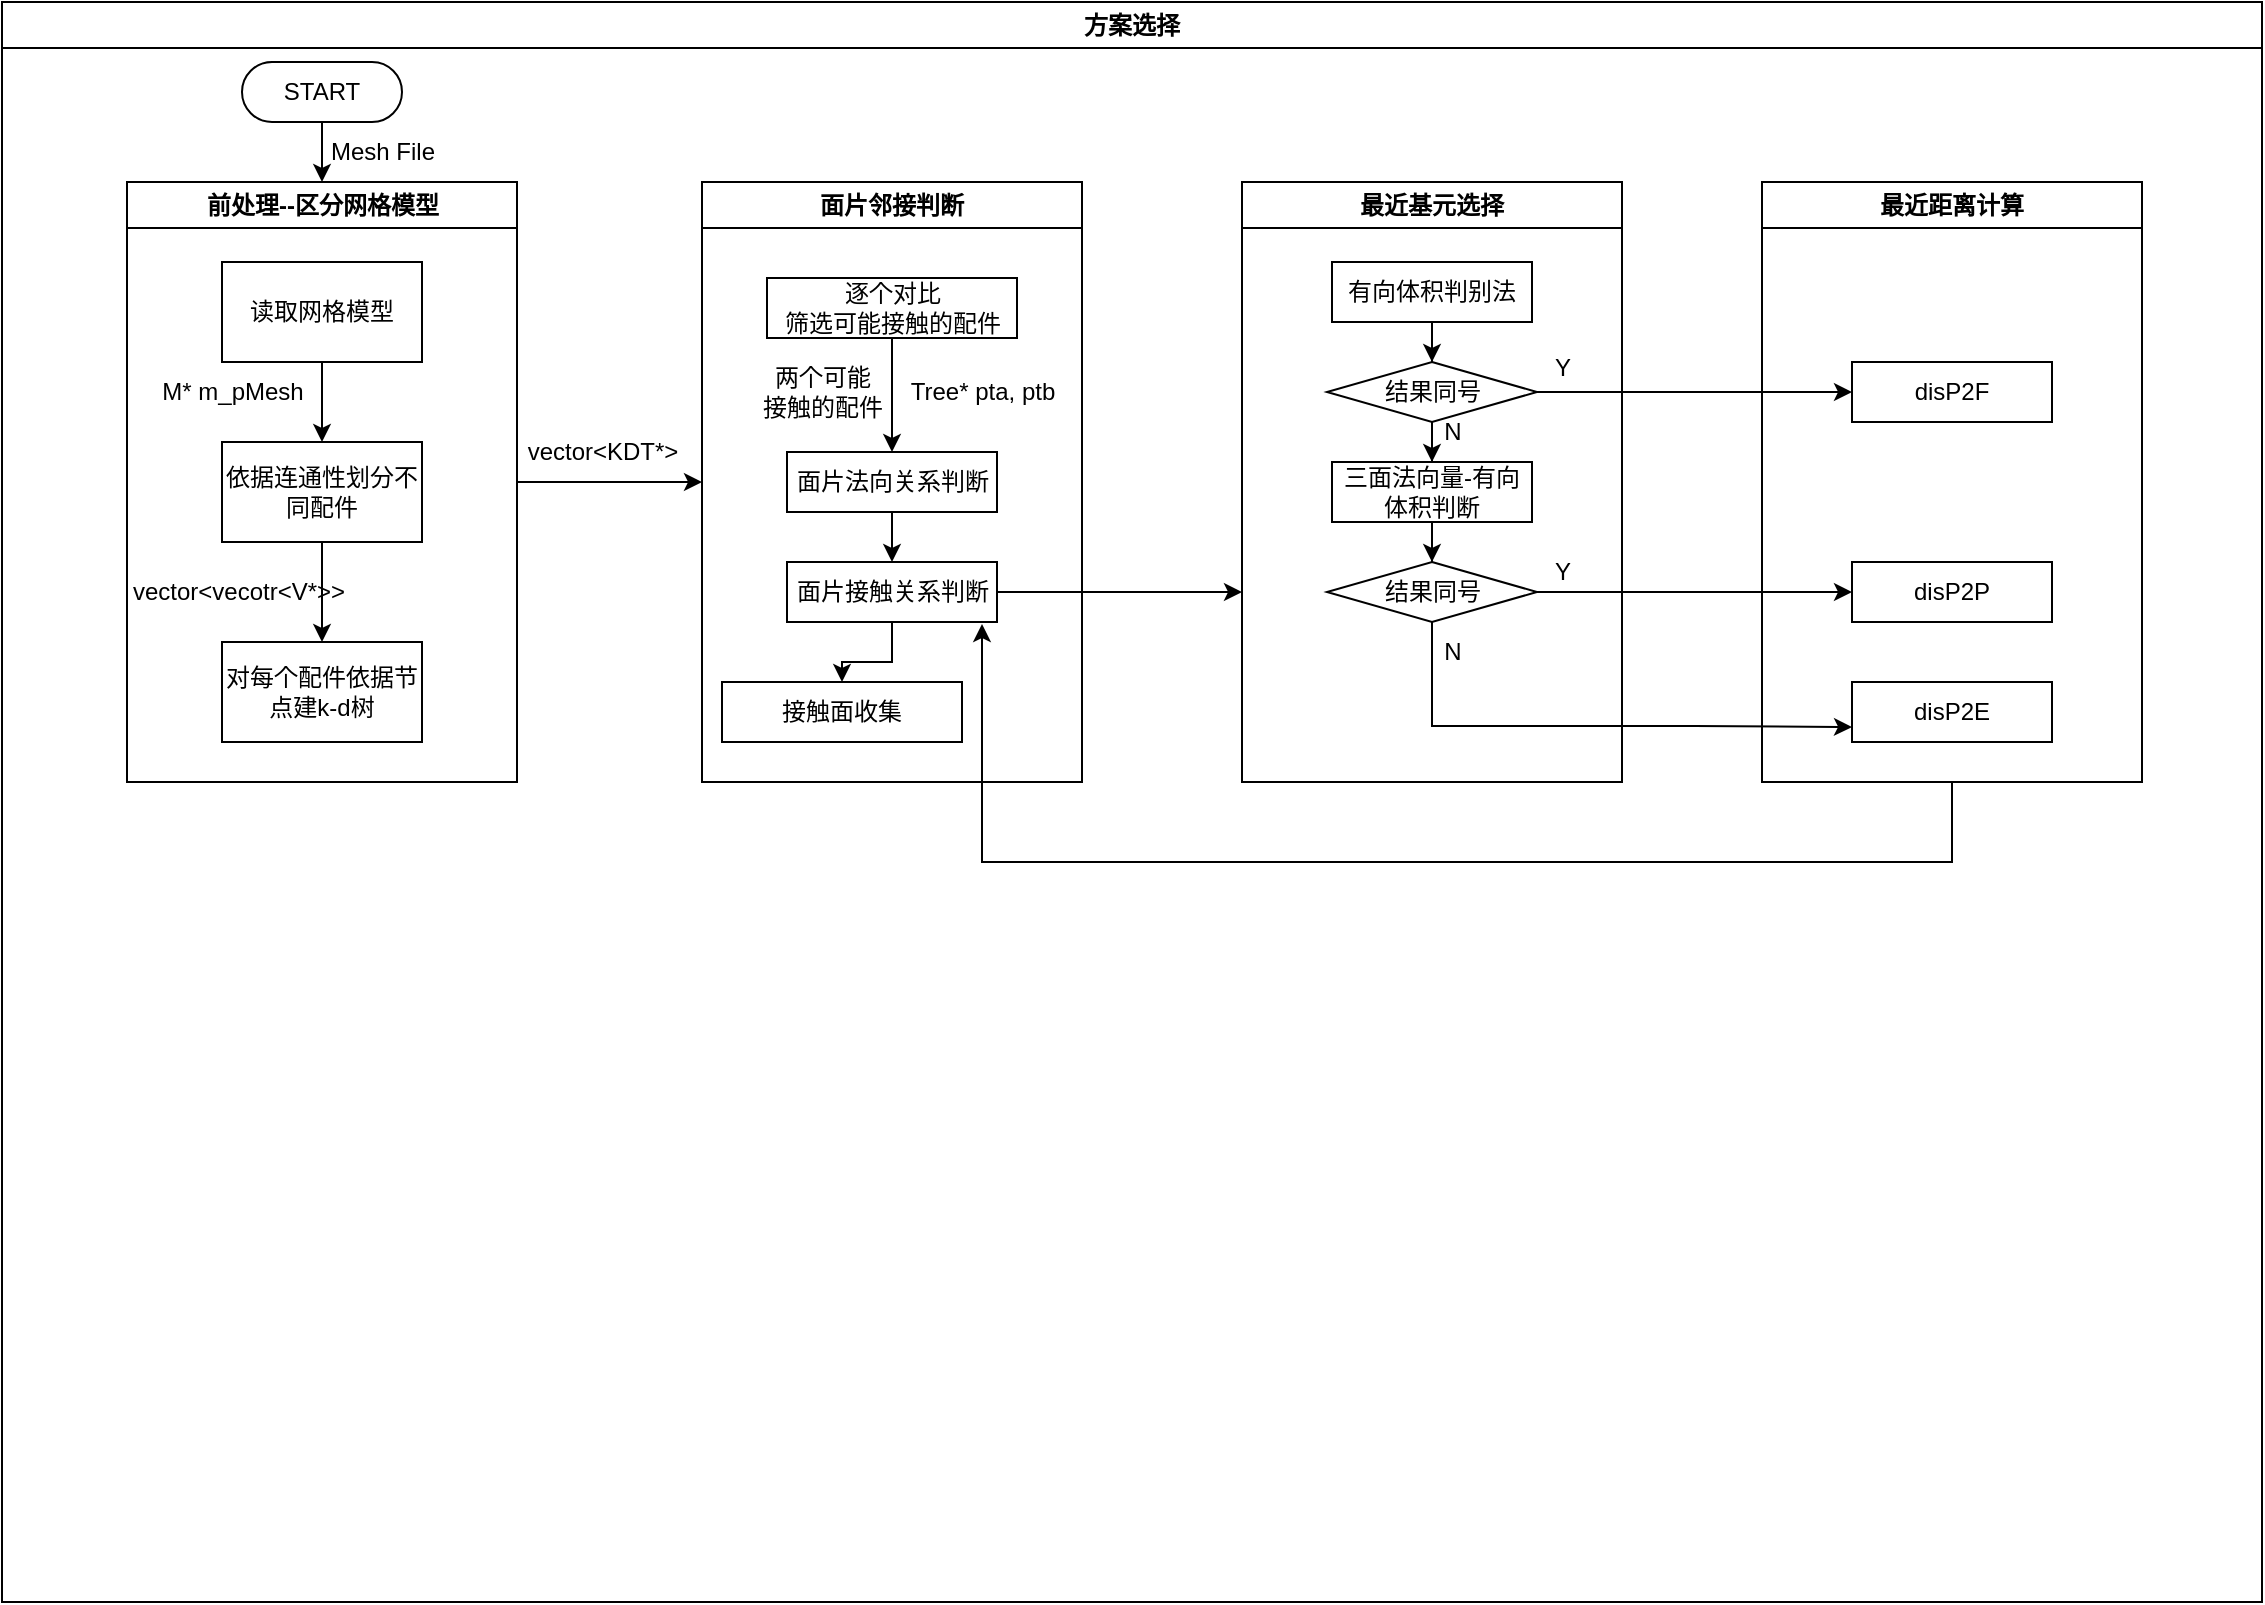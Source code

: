 <mxfile version="24.0.7" type="github">
  <diagram name="第 1 页" id="n2B5yL4K1JaY0Z_J82ZU">
    <mxGraphModel dx="1386" dy="785" grid="1" gridSize="10" guides="1" tooltips="1" connect="1" arrows="1" fold="1" page="1" pageScale="1" pageWidth="827" pageHeight="1169" math="0" shadow="0">
      <root>
        <mxCell id="0" />
        <mxCell id="1" parent="0" />
        <mxCell id="IkZhBHOxt636drZOpqKK-1" style="edgeStyle=orthogonalEdgeStyle;rounded=0;orthogonalLoop=1;jettySize=auto;html=1;" edge="1" parent="1" source="IkZhBHOxt636drZOpqKK-2" target="IkZhBHOxt636drZOpqKK-10">
          <mxGeometry relative="1" as="geometry" />
        </mxCell>
        <mxCell id="IkZhBHOxt636drZOpqKK-2" value="START" style="html=1;dashed=0;whiteSpace=wrap;shape=mxgraph.dfd.start" vertex="1" parent="1">
          <mxGeometry x="280" y="90" width="80" height="30" as="geometry" />
        </mxCell>
        <mxCell id="IkZhBHOxt636drZOpqKK-3" style="edgeStyle=orthogonalEdgeStyle;rounded=0;orthogonalLoop=1;jettySize=auto;html=1;exitX=0.5;exitY=1;exitDx=0;exitDy=0;" edge="1" parent="1" source="IkZhBHOxt636drZOpqKK-4" target="IkZhBHOxt636drZOpqKK-6">
          <mxGeometry relative="1" as="geometry" />
        </mxCell>
        <mxCell id="IkZhBHOxt636drZOpqKK-4" value="读取网格模型" style="html=1;dashed=0;whiteSpace=wrap;" vertex="1" parent="1">
          <mxGeometry x="270" y="190" width="100" height="50" as="geometry" />
        </mxCell>
        <mxCell id="IkZhBHOxt636drZOpqKK-5" style="edgeStyle=orthogonalEdgeStyle;rounded=0;orthogonalLoop=1;jettySize=auto;html=1;exitX=0.5;exitY=1;exitDx=0;exitDy=0;entryX=0.5;entryY=0;entryDx=0;entryDy=0;" edge="1" parent="1" source="IkZhBHOxt636drZOpqKK-6" target="IkZhBHOxt636drZOpqKK-7">
          <mxGeometry relative="1" as="geometry" />
        </mxCell>
        <mxCell id="IkZhBHOxt636drZOpqKK-6" value="依据连通性划分不同配件" style="html=1;dashed=0;whiteSpace=wrap;" vertex="1" parent="1">
          <mxGeometry x="270" y="280" width="100" height="50" as="geometry" />
        </mxCell>
        <mxCell id="IkZhBHOxt636drZOpqKK-7" value="对每个配件依据节点建k-d树" style="html=1;dashed=0;whiteSpace=wrap;" vertex="1" parent="1">
          <mxGeometry x="270" y="380" width="100" height="50" as="geometry" />
        </mxCell>
        <mxCell id="IkZhBHOxt636drZOpqKK-8" value="M* m_pMesh" style="text;html=1;align=center;verticalAlign=middle;resizable=0;points=[];autosize=1;strokeColor=none;fillColor=none;" vertex="1" parent="1">
          <mxGeometry x="230" y="240" width="90" height="30" as="geometry" />
        </mxCell>
        <mxCell id="IkZhBHOxt636drZOpqKK-9" style="edgeStyle=orthogonalEdgeStyle;rounded=0;orthogonalLoop=1;jettySize=auto;html=1;exitX=1;exitY=0.5;exitDx=0;exitDy=0;entryX=0;entryY=0.5;entryDx=0;entryDy=0;" edge="1" parent="1" source="IkZhBHOxt636drZOpqKK-10" target="IkZhBHOxt636drZOpqKK-55">
          <mxGeometry relative="1" as="geometry" />
        </mxCell>
        <mxCell id="IkZhBHOxt636drZOpqKK-10" value="前处理--区分网格模型" style="swimlane;whiteSpace=wrap;html=1;" vertex="1" parent="1">
          <mxGeometry x="222.5" y="150" width="195" height="300" as="geometry">
            <mxRectangle x="500" y="340" width="140" height="30" as="alternateBounds" />
          </mxGeometry>
        </mxCell>
        <mxCell id="IkZhBHOxt636drZOpqKK-11" value="vector&amp;lt;vecotr&amp;lt;V*&amp;gt;&amp;gt;" style="text;html=1;align=center;verticalAlign=middle;resizable=0;points=[];autosize=1;strokeColor=none;fillColor=none;" vertex="1" parent="IkZhBHOxt636drZOpqKK-10">
          <mxGeometry x="-10" y="190" width="130" height="30" as="geometry" />
        </mxCell>
        <mxCell id="IkZhBHOxt636drZOpqKK-12" value="Mesh File" style="text;html=1;align=center;verticalAlign=middle;resizable=0;points=[];autosize=1;strokeColor=none;fillColor=none;" vertex="1" parent="1">
          <mxGeometry x="310" y="120" width="80" height="30" as="geometry" />
        </mxCell>
        <mxCell id="IkZhBHOxt636drZOpqKK-13" value="vector&amp;lt;KDT*&amp;gt;" style="text;html=1;align=center;verticalAlign=middle;resizable=0;points=[];autosize=1;strokeColor=none;fillColor=none;" vertex="1" parent="1">
          <mxGeometry x="410" y="270" width="100" height="30" as="geometry" />
        </mxCell>
        <mxCell id="IkZhBHOxt636drZOpqKK-14" value="最近基元选择" style="swimlane;whiteSpace=wrap;html=1;" vertex="1" parent="1">
          <mxGeometry x="780" y="150" width="190" height="300" as="geometry">
            <mxRectangle x="500" y="340" width="140" height="30" as="alternateBounds" />
          </mxGeometry>
        </mxCell>
        <mxCell id="IkZhBHOxt636drZOpqKK-15" value="" style="edgeStyle=orthogonalEdgeStyle;rounded=0;orthogonalLoop=1;jettySize=auto;html=1;" edge="1" parent="IkZhBHOxt636drZOpqKK-14" source="IkZhBHOxt636drZOpqKK-16" target="IkZhBHOxt636drZOpqKK-17">
          <mxGeometry relative="1" as="geometry" />
        </mxCell>
        <mxCell id="IkZhBHOxt636drZOpqKK-16" value="有向体积判别法" style="html=1;dashed=0;whiteSpace=wrap;" vertex="1" parent="IkZhBHOxt636drZOpqKK-14">
          <mxGeometry x="45" y="40" width="100" height="30" as="geometry" />
        </mxCell>
        <mxCell id="IkZhBHOxt636drZOpqKK-17" value="结果同号" style="shape=rhombus;html=1;dashed=0;whiteSpace=wrap;perimeter=rhombusPerimeter;" vertex="1" parent="IkZhBHOxt636drZOpqKK-14">
          <mxGeometry x="42.5" y="90" width="105" height="30" as="geometry" />
        </mxCell>
        <mxCell id="IkZhBHOxt636drZOpqKK-18" value="最近距离计算" style="swimlane;whiteSpace=wrap;html=1;" vertex="1" parent="1">
          <mxGeometry x="1040" y="150" width="190" height="300" as="geometry">
            <mxRectangle x="500" y="340" width="140" height="30" as="alternateBounds" />
          </mxGeometry>
        </mxCell>
        <mxCell id="IkZhBHOxt636drZOpqKK-19" value="disP2F" style="html=1;dashed=0;whiteSpace=wrap;" vertex="1" parent="IkZhBHOxt636drZOpqKK-18">
          <mxGeometry x="45" y="90" width="100" height="30" as="geometry" />
        </mxCell>
        <mxCell id="IkZhBHOxt636drZOpqKK-20" style="edgeStyle=orthogonalEdgeStyle;rounded=0;orthogonalLoop=1;jettySize=auto;html=1;entryX=0;entryY=0.5;entryDx=0;entryDy=0;" edge="1" parent="1" source="IkZhBHOxt636drZOpqKK-17" target="IkZhBHOxt636drZOpqKK-19">
          <mxGeometry relative="1" as="geometry" />
        </mxCell>
        <mxCell id="IkZhBHOxt636drZOpqKK-21" value="Y" style="text;html=1;align=center;verticalAlign=middle;resizable=0;points=[];autosize=1;strokeColor=none;fillColor=none;" vertex="1" parent="1">
          <mxGeometry x="925" y="228" width="30" height="30" as="geometry" />
        </mxCell>
        <mxCell id="IkZhBHOxt636drZOpqKK-44" value="方案选择" style="swimlane;whiteSpace=wrap;html=1;" vertex="1" parent="1">
          <mxGeometry x="160" y="60" width="1130" height="800" as="geometry" />
        </mxCell>
        <mxCell id="IkZhBHOxt636drZOpqKK-45" value="disP2P" style="html=1;dashed=0;whiteSpace=wrap;" vertex="1" parent="IkZhBHOxt636drZOpqKK-44">
          <mxGeometry x="925" y="280" width="100" height="30" as="geometry" />
        </mxCell>
        <mxCell id="IkZhBHOxt636drZOpqKK-46" value="disP2E" style="html=1;dashed=0;whiteSpace=wrap;" vertex="1" parent="IkZhBHOxt636drZOpqKK-44">
          <mxGeometry x="925" y="340" width="100" height="30" as="geometry" />
        </mxCell>
        <mxCell id="IkZhBHOxt636drZOpqKK-47" value="" style="edgeStyle=orthogonalEdgeStyle;rounded=0;orthogonalLoop=1;jettySize=auto;html=1;" edge="1" parent="IkZhBHOxt636drZOpqKK-44" source="IkZhBHOxt636drZOpqKK-48" target="IkZhBHOxt636drZOpqKK-51">
          <mxGeometry relative="1" as="geometry" />
        </mxCell>
        <mxCell id="IkZhBHOxt636drZOpqKK-48" value="三面法向量-有向体积判断" style="rounded=0;whiteSpace=wrap;html=1;" vertex="1" parent="IkZhBHOxt636drZOpqKK-44">
          <mxGeometry x="665" y="230" width="100" height="30" as="geometry" />
        </mxCell>
        <mxCell id="IkZhBHOxt636drZOpqKK-49" style="edgeStyle=orthogonalEdgeStyle;rounded=0;orthogonalLoop=1;jettySize=auto;html=1;" edge="1" parent="IkZhBHOxt636drZOpqKK-44" source="IkZhBHOxt636drZOpqKK-51" target="IkZhBHOxt636drZOpqKK-45">
          <mxGeometry relative="1" as="geometry" />
        </mxCell>
        <mxCell id="IkZhBHOxt636drZOpqKK-50" style="edgeStyle=orthogonalEdgeStyle;rounded=0;orthogonalLoop=1;jettySize=auto;html=1;entryX=0;entryY=0.75;entryDx=0;entryDy=0;" edge="1" parent="IkZhBHOxt636drZOpqKK-44" source="IkZhBHOxt636drZOpqKK-51" target="IkZhBHOxt636drZOpqKK-46">
          <mxGeometry relative="1" as="geometry">
            <Array as="points">
              <mxPoint x="715" y="362" />
              <mxPoint x="846" y="362" />
            </Array>
          </mxGeometry>
        </mxCell>
        <mxCell id="IkZhBHOxt636drZOpqKK-51" value="结果同号" style="shape=rhombus;html=1;dashed=0;whiteSpace=wrap;perimeter=rhombusPerimeter;" vertex="1" parent="IkZhBHOxt636drZOpqKK-44">
          <mxGeometry x="662.5" y="280" width="105" height="30" as="geometry" />
        </mxCell>
        <mxCell id="IkZhBHOxt636drZOpqKK-52" value="Y" style="text;html=1;align=center;verticalAlign=middle;resizable=0;points=[];autosize=1;strokeColor=none;fillColor=none;" vertex="1" parent="IkZhBHOxt636drZOpqKK-44">
          <mxGeometry x="765" y="270" width="30" height="30" as="geometry" />
        </mxCell>
        <mxCell id="IkZhBHOxt636drZOpqKK-53" value="N" style="text;html=1;align=center;verticalAlign=middle;resizable=0;points=[];autosize=1;strokeColor=none;fillColor=none;" vertex="1" parent="IkZhBHOxt636drZOpqKK-44">
          <mxGeometry x="710" y="310" width="30" height="30" as="geometry" />
        </mxCell>
        <mxCell id="IkZhBHOxt636drZOpqKK-54" value="N" style="text;html=1;align=center;verticalAlign=middle;resizable=0;points=[];autosize=1;strokeColor=none;fillColor=none;" vertex="1" parent="IkZhBHOxt636drZOpqKK-44">
          <mxGeometry x="710" y="200" width="30" height="30" as="geometry" />
        </mxCell>
        <mxCell id="IkZhBHOxt636drZOpqKK-55" value="面片邻接判断" style="swimlane;whiteSpace=wrap;html=1;" vertex="1" parent="IkZhBHOxt636drZOpqKK-44">
          <mxGeometry x="350" y="90" width="190" height="300" as="geometry">
            <mxRectangle x="500" y="340" width="140" height="30" as="alternateBounds" />
          </mxGeometry>
        </mxCell>
        <mxCell id="IkZhBHOxt636drZOpqKK-56" value="" style="edgeStyle=orthogonalEdgeStyle;rounded=0;orthogonalLoop=1;jettySize=auto;html=1;" edge="1" parent="IkZhBHOxt636drZOpqKK-55" source="IkZhBHOxt636drZOpqKK-57" target="IkZhBHOxt636drZOpqKK-59">
          <mxGeometry relative="1" as="geometry" />
        </mxCell>
        <mxCell id="IkZhBHOxt636drZOpqKK-57" value="逐个对比&lt;br&gt;筛选可能接触的配件" style="html=1;dashed=0;whiteSpace=wrap;" vertex="1" parent="IkZhBHOxt636drZOpqKK-55">
          <mxGeometry x="32.5" y="48" width="125" height="30" as="geometry" />
        </mxCell>
        <mxCell id="IkZhBHOxt636drZOpqKK-58" value="" style="edgeStyle=orthogonalEdgeStyle;rounded=0;orthogonalLoop=1;jettySize=auto;html=1;" edge="1" parent="IkZhBHOxt636drZOpqKK-55" source="IkZhBHOxt636drZOpqKK-59" target="IkZhBHOxt636drZOpqKK-64">
          <mxGeometry relative="1" as="geometry" />
        </mxCell>
        <mxCell id="IkZhBHOxt636drZOpqKK-59" value="面片法向关系判断" style="html=1;dashed=0;whiteSpace=wrap;" vertex="1" parent="IkZhBHOxt636drZOpqKK-55">
          <mxGeometry x="42.5" y="135" width="105" height="30" as="geometry" />
        </mxCell>
        <mxCell id="IkZhBHOxt636drZOpqKK-60" value="两个可能&lt;br&gt;接触的配件" style="text;html=1;align=center;verticalAlign=middle;resizable=0;points=[];autosize=1;strokeColor=none;fillColor=none;" vertex="1" parent="IkZhBHOxt636drZOpqKK-55">
          <mxGeometry x="20" y="85" width="80" height="40" as="geometry" />
        </mxCell>
        <mxCell id="IkZhBHOxt636drZOpqKK-61" value="Tree* pta, ptb" style="text;html=1;align=center;verticalAlign=middle;resizable=0;points=[];autosize=1;strokeColor=none;fillColor=none;" vertex="1" parent="IkZhBHOxt636drZOpqKK-55">
          <mxGeometry x="90" y="90" width="100" height="30" as="geometry" />
        </mxCell>
        <mxCell id="IkZhBHOxt636drZOpqKK-62" style="edgeStyle=orthogonalEdgeStyle;rounded=0;orthogonalLoop=1;jettySize=auto;html=1;exitX=1;exitY=0.5;exitDx=0;exitDy=0;" edge="1" parent="IkZhBHOxt636drZOpqKK-55" source="IkZhBHOxt636drZOpqKK-64">
          <mxGeometry relative="1" as="geometry">
            <mxPoint x="270" y="205" as="targetPoint" />
          </mxGeometry>
        </mxCell>
        <mxCell id="IkZhBHOxt636drZOpqKK-63" value="" style="edgeStyle=orthogonalEdgeStyle;rounded=0;orthogonalLoop=1;jettySize=auto;html=1;" edge="1" parent="IkZhBHOxt636drZOpqKK-55" source="IkZhBHOxt636drZOpqKK-64" target="IkZhBHOxt636drZOpqKK-65">
          <mxGeometry relative="1" as="geometry" />
        </mxCell>
        <mxCell id="IkZhBHOxt636drZOpqKK-64" value="面片接触关系判断" style="rounded=0;whiteSpace=wrap;html=1;" vertex="1" parent="IkZhBHOxt636drZOpqKK-55">
          <mxGeometry x="42.5" y="190" width="105" height="30" as="geometry" />
        </mxCell>
        <mxCell id="IkZhBHOxt636drZOpqKK-65" value="接触面收集" style="rounded=0;whiteSpace=wrap;html=1;" vertex="1" parent="IkZhBHOxt636drZOpqKK-55">
          <mxGeometry x="10" y="250" width="120" height="30" as="geometry" />
        </mxCell>
        <mxCell id="IkZhBHOxt636drZOpqKK-67" value="" style="edgeStyle=orthogonalEdgeStyle;rounded=0;orthogonalLoop=1;jettySize=auto;html=1;" edge="1" parent="1" source="IkZhBHOxt636drZOpqKK-17" target="IkZhBHOxt636drZOpqKK-48">
          <mxGeometry relative="1" as="geometry" />
        </mxCell>
        <mxCell id="IkZhBHOxt636drZOpqKK-68" style="edgeStyle=orthogonalEdgeStyle;rounded=0;orthogonalLoop=1;jettySize=auto;html=1;" edge="1" parent="1" source="IkZhBHOxt636drZOpqKK-18">
          <mxGeometry relative="1" as="geometry">
            <mxPoint x="650" y="371" as="targetPoint" />
            <Array as="points">
              <mxPoint x="1135" y="490" />
              <mxPoint x="650" y="490" />
              <mxPoint x="650" y="371" />
            </Array>
          </mxGeometry>
        </mxCell>
      </root>
    </mxGraphModel>
  </diagram>
</mxfile>
